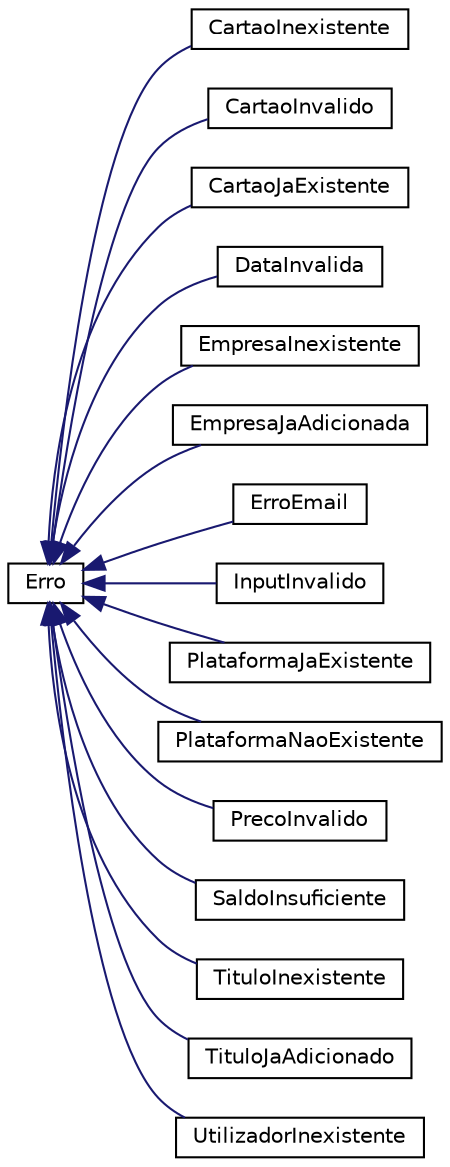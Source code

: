 digraph "Graphical Class Hierarchy"
{
  edge [fontname="Helvetica",fontsize="10",labelfontname="Helvetica",labelfontsize="10"];
  node [fontname="Helvetica",fontsize="10",shape=record];
  rankdir="LR";
  Node0 [label="Erro",height=0.2,width=0.4,color="black", fillcolor="white", style="filled",URL="$class_erro.html"];
  Node0 -> Node1 [dir="back",color="midnightblue",fontsize="10",style="solid",fontname="Helvetica"];
  Node1 [label="CartaoInexistente",height=0.2,width=0.4,color="black", fillcolor="white", style="filled",URL="$class_cartao_inexistente.html"];
  Node0 -> Node2 [dir="back",color="midnightblue",fontsize="10",style="solid",fontname="Helvetica"];
  Node2 [label="CartaoInvalido",height=0.2,width=0.4,color="black", fillcolor="white", style="filled",URL="$class_cartao_invalido.html"];
  Node0 -> Node3 [dir="back",color="midnightblue",fontsize="10",style="solid",fontname="Helvetica"];
  Node3 [label="CartaoJaExistente",height=0.2,width=0.4,color="black", fillcolor="white", style="filled",URL="$class_cartao_ja_existente.html"];
  Node0 -> Node4 [dir="back",color="midnightblue",fontsize="10",style="solid",fontname="Helvetica"];
  Node4 [label="DataInvalida",height=0.2,width=0.4,color="black", fillcolor="white", style="filled",URL="$class_data_invalida.html"];
  Node0 -> Node5 [dir="back",color="midnightblue",fontsize="10",style="solid",fontname="Helvetica"];
  Node5 [label="EmpresaInexistente",height=0.2,width=0.4,color="black", fillcolor="white", style="filled",URL="$class_empresa_inexistente.html"];
  Node0 -> Node6 [dir="back",color="midnightblue",fontsize="10",style="solid",fontname="Helvetica"];
  Node6 [label="EmpresaJaAdicionada",height=0.2,width=0.4,color="black", fillcolor="white", style="filled",URL="$class_empresa_ja_adicionada.html"];
  Node0 -> Node7 [dir="back",color="midnightblue",fontsize="10",style="solid",fontname="Helvetica"];
  Node7 [label="ErroEmail",height=0.2,width=0.4,color="black", fillcolor="white", style="filled",URL="$class_erro_email.html"];
  Node0 -> Node8 [dir="back",color="midnightblue",fontsize="10",style="solid",fontname="Helvetica"];
  Node8 [label="InputInvalido",height=0.2,width=0.4,color="black", fillcolor="white", style="filled",URL="$class_input_invalido.html"];
  Node0 -> Node9 [dir="back",color="midnightblue",fontsize="10",style="solid",fontname="Helvetica"];
  Node9 [label="PlataformaJaExistente",height=0.2,width=0.4,color="black", fillcolor="white", style="filled",URL="$class_plataforma_ja_existente.html"];
  Node0 -> Node10 [dir="back",color="midnightblue",fontsize="10",style="solid",fontname="Helvetica"];
  Node10 [label="PlataformaNaoExistente",height=0.2,width=0.4,color="black", fillcolor="white", style="filled",URL="$class_plataforma_nao_existente.html"];
  Node0 -> Node11 [dir="back",color="midnightblue",fontsize="10",style="solid",fontname="Helvetica"];
  Node11 [label="PrecoInvalido",height=0.2,width=0.4,color="black", fillcolor="white", style="filled",URL="$class_preco_invalido.html"];
  Node0 -> Node12 [dir="back",color="midnightblue",fontsize="10",style="solid",fontname="Helvetica"];
  Node12 [label="SaldoInsuficiente",height=0.2,width=0.4,color="black", fillcolor="white", style="filled",URL="$class_saldo_insuficiente.html"];
  Node0 -> Node13 [dir="back",color="midnightblue",fontsize="10",style="solid",fontname="Helvetica"];
  Node13 [label="TituloInexistente",height=0.2,width=0.4,color="black", fillcolor="white", style="filled",URL="$class_titulo_inexistente.html"];
  Node0 -> Node14 [dir="back",color="midnightblue",fontsize="10",style="solid",fontname="Helvetica"];
  Node14 [label="TituloJaAdicionado",height=0.2,width=0.4,color="black", fillcolor="white", style="filled",URL="$class_titulo_ja_adicionado.html"];
  Node0 -> Node15 [dir="back",color="midnightblue",fontsize="10",style="solid",fontname="Helvetica"];
  Node15 [label="UtilizadorInexistente",height=0.2,width=0.4,color="black", fillcolor="white", style="filled",URL="$class_utilizador_inexistente.html"];
}
